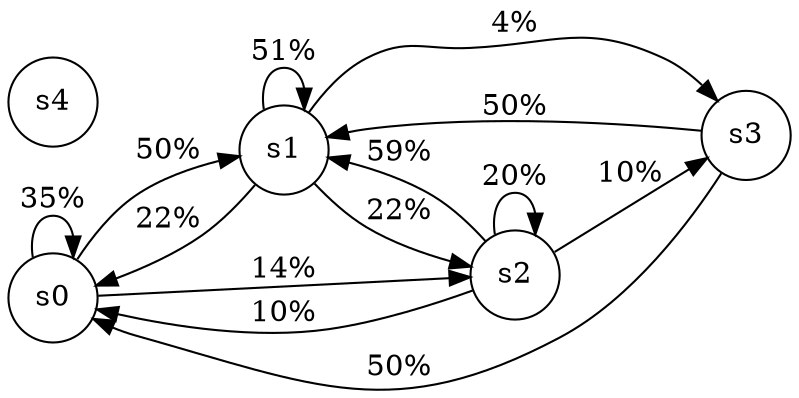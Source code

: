 digraph finite_state_machine {
    rankdir=LR;
    size="8,5";

    node [shape = circle];

    # S0
    s0 -> s0 [ label = "35%" ];
    s0 -> s1 [ label = "50%" ];
    s0 -> s2 [ label = "14%" ];

    # S1
    s1 -> s0 [ label = "22%" ];
    s1 -> s1 [ label = "51%" ];
    s1 -> s2 [ label = "22%" ];
    s1 -> s3 [ label = "4%"  ];

    # S2
    s2 -> s0 [ label = "10%" ];
    s2 -> s1 [ label = "59%" ];
    s2 -> s2 [ label = "20%" ];
    s2 -> s3 [ label = "10%" ];

    # S3
    s3 -> s0 [ label = "50%" ];
    s3 -> s1 [ label = "50%" ];

    # S4
    s4

}
